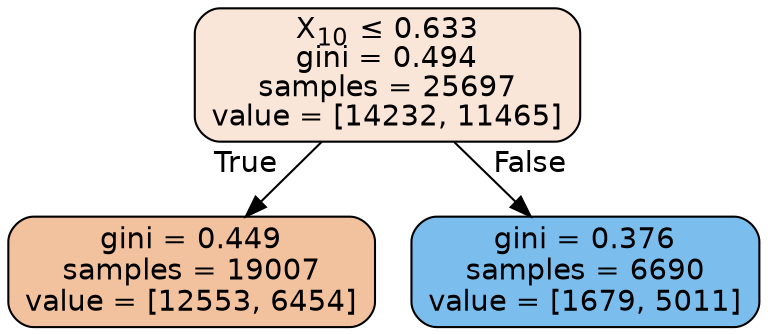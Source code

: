 digraph Tree {
node [shape=box, style="filled, rounded", color="black", fontname=helvetica] ;
edge [fontname=helvetica] ;
0 [label=<X<SUB>10</SUB> &le; 0.633<br/>gini = 0.494<br/>samples = 25697<br/>value = [14232, 11465]>, fillcolor="#e5813932"] ;
1 [label=<gini = 0.449<br/>samples = 19007<br/>value = [12553, 6454]>, fillcolor="#e581397c"] ;
0 -> 1 [labeldistance=2.5, labelangle=45, headlabel="True"] ;
2 [label=<gini = 0.376<br/>samples = 6690<br/>value = [1679, 5011]>, fillcolor="#399de5aa"] ;
0 -> 2 [labeldistance=2.5, labelangle=-45, headlabel="False"] ;
}